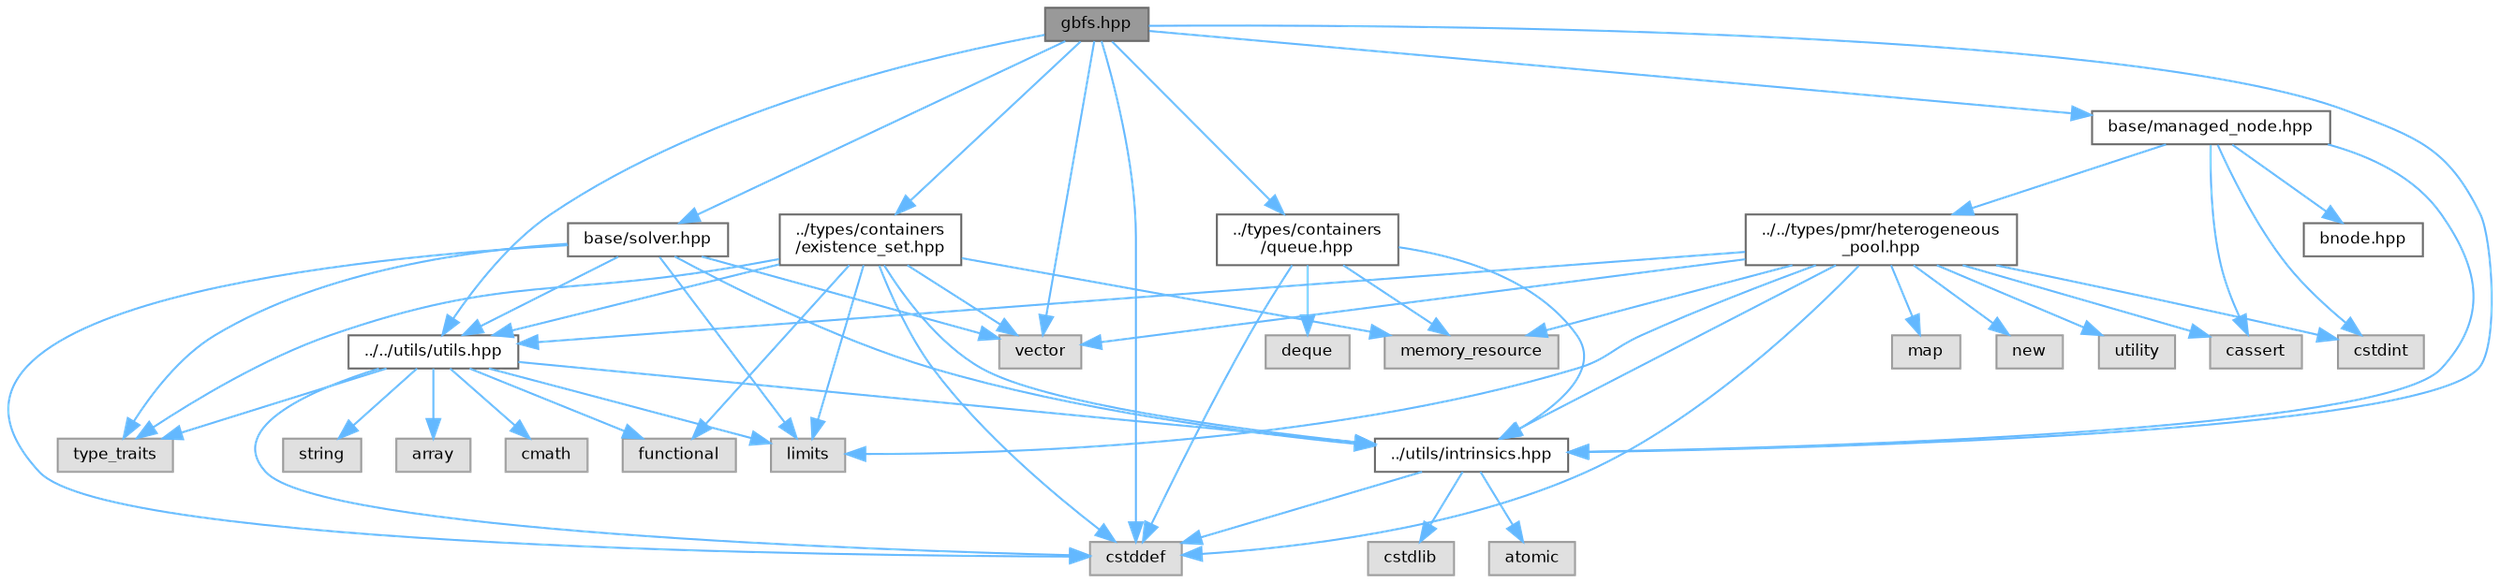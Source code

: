 digraph "gbfs.hpp"
{
 // LATEX_PDF_SIZE
  bgcolor="transparent";
  edge [fontname=Helvetica,fontsize=8,labelfontname=Helvetica,labelfontsize=8];
  node [fontname=Helvetica,fontsize=8,shape=box,height=0.2,width=0.4];
  Node1 [id="Node000001",label="gbfs.hpp",height=0.2,width=0.4,color="gray40", fillcolor="grey60", style="filled", fontcolor="black",tooltip=" "];
  Node1 -> Node2 [id="edge1_Node000001_Node000002",color="steelblue1",style="solid",tooltip=" "];
  Node2 [id="Node000002",label="cstddef",height=0.2,width=0.4,color="grey60", fillcolor="#E0E0E0", style="filled",tooltip=" "];
  Node1 -> Node3 [id="edge2_Node000001_Node000003",color="steelblue1",style="solid",tooltip=" "];
  Node3 [id="Node000003",label="vector",height=0.2,width=0.4,color="grey60", fillcolor="#E0E0E0", style="filled",tooltip=" "];
  Node1 -> Node4 [id="edge3_Node000001_Node000004",color="steelblue1",style="solid",tooltip=" "];
  Node4 [id="Node000004",label="../types/containers\l/existence_set.hpp",height=0.2,width=0.4,color="grey40", fillcolor="white", style="filled",URL="$d8/d62/existence__set_8hpp.html",tooltip=" "];
  Node4 -> Node2 [id="edge4_Node000004_Node000002",color="steelblue1",style="solid",tooltip=" "];
  Node4 -> Node5 [id="edge5_Node000004_Node000005",color="steelblue1",style="solid",tooltip=" "];
  Node5 [id="Node000005",label="functional",height=0.2,width=0.4,color="grey60", fillcolor="#E0E0E0", style="filled",tooltip=" "];
  Node4 -> Node6 [id="edge6_Node000004_Node000006",color="steelblue1",style="solid",tooltip=" "];
  Node6 [id="Node000006",label="limits",height=0.2,width=0.4,color="grey60", fillcolor="#E0E0E0", style="filled",tooltip=" "];
  Node4 -> Node7 [id="edge7_Node000004_Node000007",color="steelblue1",style="solid",tooltip=" "];
  Node7 [id="Node000007",label="memory_resource",height=0.2,width=0.4,color="grey60", fillcolor="#E0E0E0", style="filled",tooltip=" "];
  Node4 -> Node8 [id="edge8_Node000004_Node000008",color="steelblue1",style="solid",tooltip=" "];
  Node8 [id="Node000008",label="type_traits",height=0.2,width=0.4,color="grey60", fillcolor="#E0E0E0", style="filled",tooltip=" "];
  Node4 -> Node3 [id="edge9_Node000004_Node000003",color="steelblue1",style="solid",tooltip=" "];
  Node4 -> Node9 [id="edge10_Node000004_Node000009",color="steelblue1",style="solid",tooltip=" "];
  Node9 [id="Node000009",label="../../utils/utils.hpp",height=0.2,width=0.4,color="grey40", fillcolor="white", style="filled",URL="$df/d93/utils_8hpp.html",tooltip=" "];
  Node9 -> Node10 [id="edge11_Node000009_Node000010",color="steelblue1",style="solid",tooltip=" "];
  Node10 [id="Node000010",label="array",height=0.2,width=0.4,color="grey60", fillcolor="#E0E0E0", style="filled",tooltip=" "];
  Node9 -> Node11 [id="edge12_Node000009_Node000011",color="steelblue1",style="solid",tooltip=" "];
  Node11 [id="Node000011",label="cmath",height=0.2,width=0.4,color="grey60", fillcolor="#E0E0E0", style="filled",tooltip=" "];
  Node9 -> Node2 [id="edge13_Node000009_Node000002",color="steelblue1",style="solid",tooltip=" "];
  Node9 -> Node5 [id="edge14_Node000009_Node000005",color="steelblue1",style="solid",tooltip=" "];
  Node9 -> Node6 [id="edge15_Node000009_Node000006",color="steelblue1",style="solid",tooltip=" "];
  Node9 -> Node12 [id="edge16_Node000009_Node000012",color="steelblue1",style="solid",tooltip=" "];
  Node12 [id="Node000012",label="string",height=0.2,width=0.4,color="grey60", fillcolor="#E0E0E0", style="filled",tooltip=" "];
  Node9 -> Node8 [id="edge17_Node000009_Node000008",color="steelblue1",style="solid",tooltip=" "];
  Node9 -> Node13 [id="edge18_Node000009_Node000013",color="steelblue1",style="solid",tooltip=" "];
  Node13 [id="Node000013",label="../utils/intrinsics.hpp",height=0.2,width=0.4,color="grey40", fillcolor="white", style="filled",URL="$d7/d65/intrinsics_8hpp.html",tooltip=" "];
  Node13 -> Node14 [id="edge19_Node000013_Node000014",color="steelblue1",style="solid",tooltip=" "];
  Node14 [id="Node000014",label="atomic",height=0.2,width=0.4,color="grey60", fillcolor="#E0E0E0", style="filled",tooltip=" "];
  Node13 -> Node2 [id="edge20_Node000013_Node000002",color="steelblue1",style="solid",tooltip=" "];
  Node13 -> Node15 [id="edge21_Node000013_Node000015",color="steelblue1",style="solid",tooltip=" "];
  Node15 [id="Node000015",label="cstdlib",height=0.2,width=0.4,color="grey60", fillcolor="#E0E0E0", style="filled",tooltip=" "];
  Node4 -> Node13 [id="edge22_Node000004_Node000013",color="steelblue1",style="solid",tooltip=" "];
  Node1 -> Node16 [id="edge23_Node000001_Node000016",color="steelblue1",style="solid",tooltip=" "];
  Node16 [id="Node000016",label="../types/containers\l/queue.hpp",height=0.2,width=0.4,color="grey40", fillcolor="white", style="filled",URL="$d7/ded/queue_8hpp.html",tooltip=" "];
  Node16 -> Node2 [id="edge24_Node000016_Node000002",color="steelblue1",style="solid",tooltip=" "];
  Node16 -> Node17 [id="edge25_Node000016_Node000017",color="steelblue1",style="solid",tooltip=" "];
  Node17 [id="Node000017",label="deque",height=0.2,width=0.4,color="grey60", fillcolor="#E0E0E0", style="filled",tooltip=" "];
  Node16 -> Node7 [id="edge26_Node000016_Node000007",color="steelblue1",style="solid",tooltip=" "];
  Node16 -> Node13 [id="edge27_Node000016_Node000013",color="steelblue1",style="solid",tooltip=" "];
  Node1 -> Node9 [id="edge28_Node000001_Node000009",color="steelblue1",style="solid",tooltip=" "];
  Node1 -> Node18 [id="edge29_Node000001_Node000018",color="steelblue1",style="solid",tooltip=" "];
  Node18 [id="Node000018",label="base/managed_node.hpp",height=0.2,width=0.4,color="grey40", fillcolor="white", style="filled",URL="$da/deb/managed__node_8hpp.html",tooltip=" "];
  Node18 -> Node19 [id="edge30_Node000018_Node000019",color="steelblue1",style="solid",tooltip=" "];
  Node19 [id="Node000019",label="cassert",height=0.2,width=0.4,color="grey60", fillcolor="#E0E0E0", style="filled",tooltip=" "];
  Node18 -> Node20 [id="edge31_Node000018_Node000020",color="steelblue1",style="solid",tooltip=" "];
  Node20 [id="Node000020",label="cstdint",height=0.2,width=0.4,color="grey60", fillcolor="#E0E0E0", style="filled",tooltip=" "];
  Node18 -> Node21 [id="edge32_Node000018_Node000021",color="steelblue1",style="solid",tooltip=" "];
  Node21 [id="Node000021",label="bnode.hpp",height=0.2,width=0.4,color="grey40", fillcolor="white", style="filled",URL="$dc/d3c/bnode_8hpp.html",tooltip=" "];
  Node18 -> Node22 [id="edge33_Node000018_Node000022",color="steelblue1",style="solid",tooltip=" "];
  Node22 [id="Node000022",label="../../types/pmr/heterogeneous\l_pool.hpp",height=0.2,width=0.4,color="grey40", fillcolor="white", style="filled",URL="$d9/df8/heterogeneous__pool_8hpp.html",tooltip=" "];
  Node22 -> Node19 [id="edge34_Node000022_Node000019",color="steelblue1",style="solid",tooltip=" "];
  Node22 -> Node2 [id="edge35_Node000022_Node000002",color="steelblue1",style="solid",tooltip=" "];
  Node22 -> Node20 [id="edge36_Node000022_Node000020",color="steelblue1",style="solid",tooltip=" "];
  Node22 -> Node6 [id="edge37_Node000022_Node000006",color="steelblue1",style="solid",tooltip=" "];
  Node22 -> Node23 [id="edge38_Node000022_Node000023",color="steelblue1",style="solid",tooltip=" "];
  Node23 [id="Node000023",label="map",height=0.2,width=0.4,color="grey60", fillcolor="#E0E0E0", style="filled",tooltip=" "];
  Node22 -> Node24 [id="edge39_Node000022_Node000024",color="steelblue1",style="solid",tooltip=" "];
  Node24 [id="Node000024",label="new",height=0.2,width=0.4,color="grey60", fillcolor="#E0E0E0", style="filled",tooltip=" "];
  Node22 -> Node25 [id="edge40_Node000022_Node000025",color="steelblue1",style="solid",tooltip=" "];
  Node25 [id="Node000025",label="utility",height=0.2,width=0.4,color="grey60", fillcolor="#E0E0E0", style="filled",tooltip=" "];
  Node22 -> Node3 [id="edge41_Node000022_Node000003",color="steelblue1",style="solid",tooltip=" "];
  Node22 -> Node7 [id="edge42_Node000022_Node000007",color="steelblue1",style="solid",tooltip=" "];
  Node22 -> Node13 [id="edge43_Node000022_Node000013",color="steelblue1",style="solid",tooltip=" "];
  Node22 -> Node9 [id="edge44_Node000022_Node000009",color="steelblue1",style="solid",tooltip=" "];
  Node18 -> Node13 [id="edge45_Node000018_Node000013",color="steelblue1",style="solid",tooltip=" "];
  Node1 -> Node26 [id="edge46_Node000001_Node000026",color="steelblue1",style="solid",tooltip=" "];
  Node26 [id="Node000026",label="base/solver.hpp",height=0.2,width=0.4,color="grey40", fillcolor="white", style="filled",URL="$d2/d1c/solver_8hpp.html",tooltip=" "];
  Node26 -> Node2 [id="edge47_Node000026_Node000002",color="steelblue1",style="solid",tooltip=" "];
  Node26 -> Node6 [id="edge48_Node000026_Node000006",color="steelblue1",style="solid",tooltip=" "];
  Node26 -> Node8 [id="edge49_Node000026_Node000008",color="steelblue1",style="solid",tooltip=" "];
  Node26 -> Node3 [id="edge50_Node000026_Node000003",color="steelblue1",style="solid",tooltip=" "];
  Node26 -> Node9 [id="edge51_Node000026_Node000009",color="steelblue1",style="solid",tooltip=" "];
  Node26 -> Node13 [id="edge52_Node000026_Node000013",color="steelblue1",style="solid",tooltip=" "];
  Node1 -> Node13 [id="edge53_Node000001_Node000013",color="steelblue1",style="solid",tooltip=" "];
}
